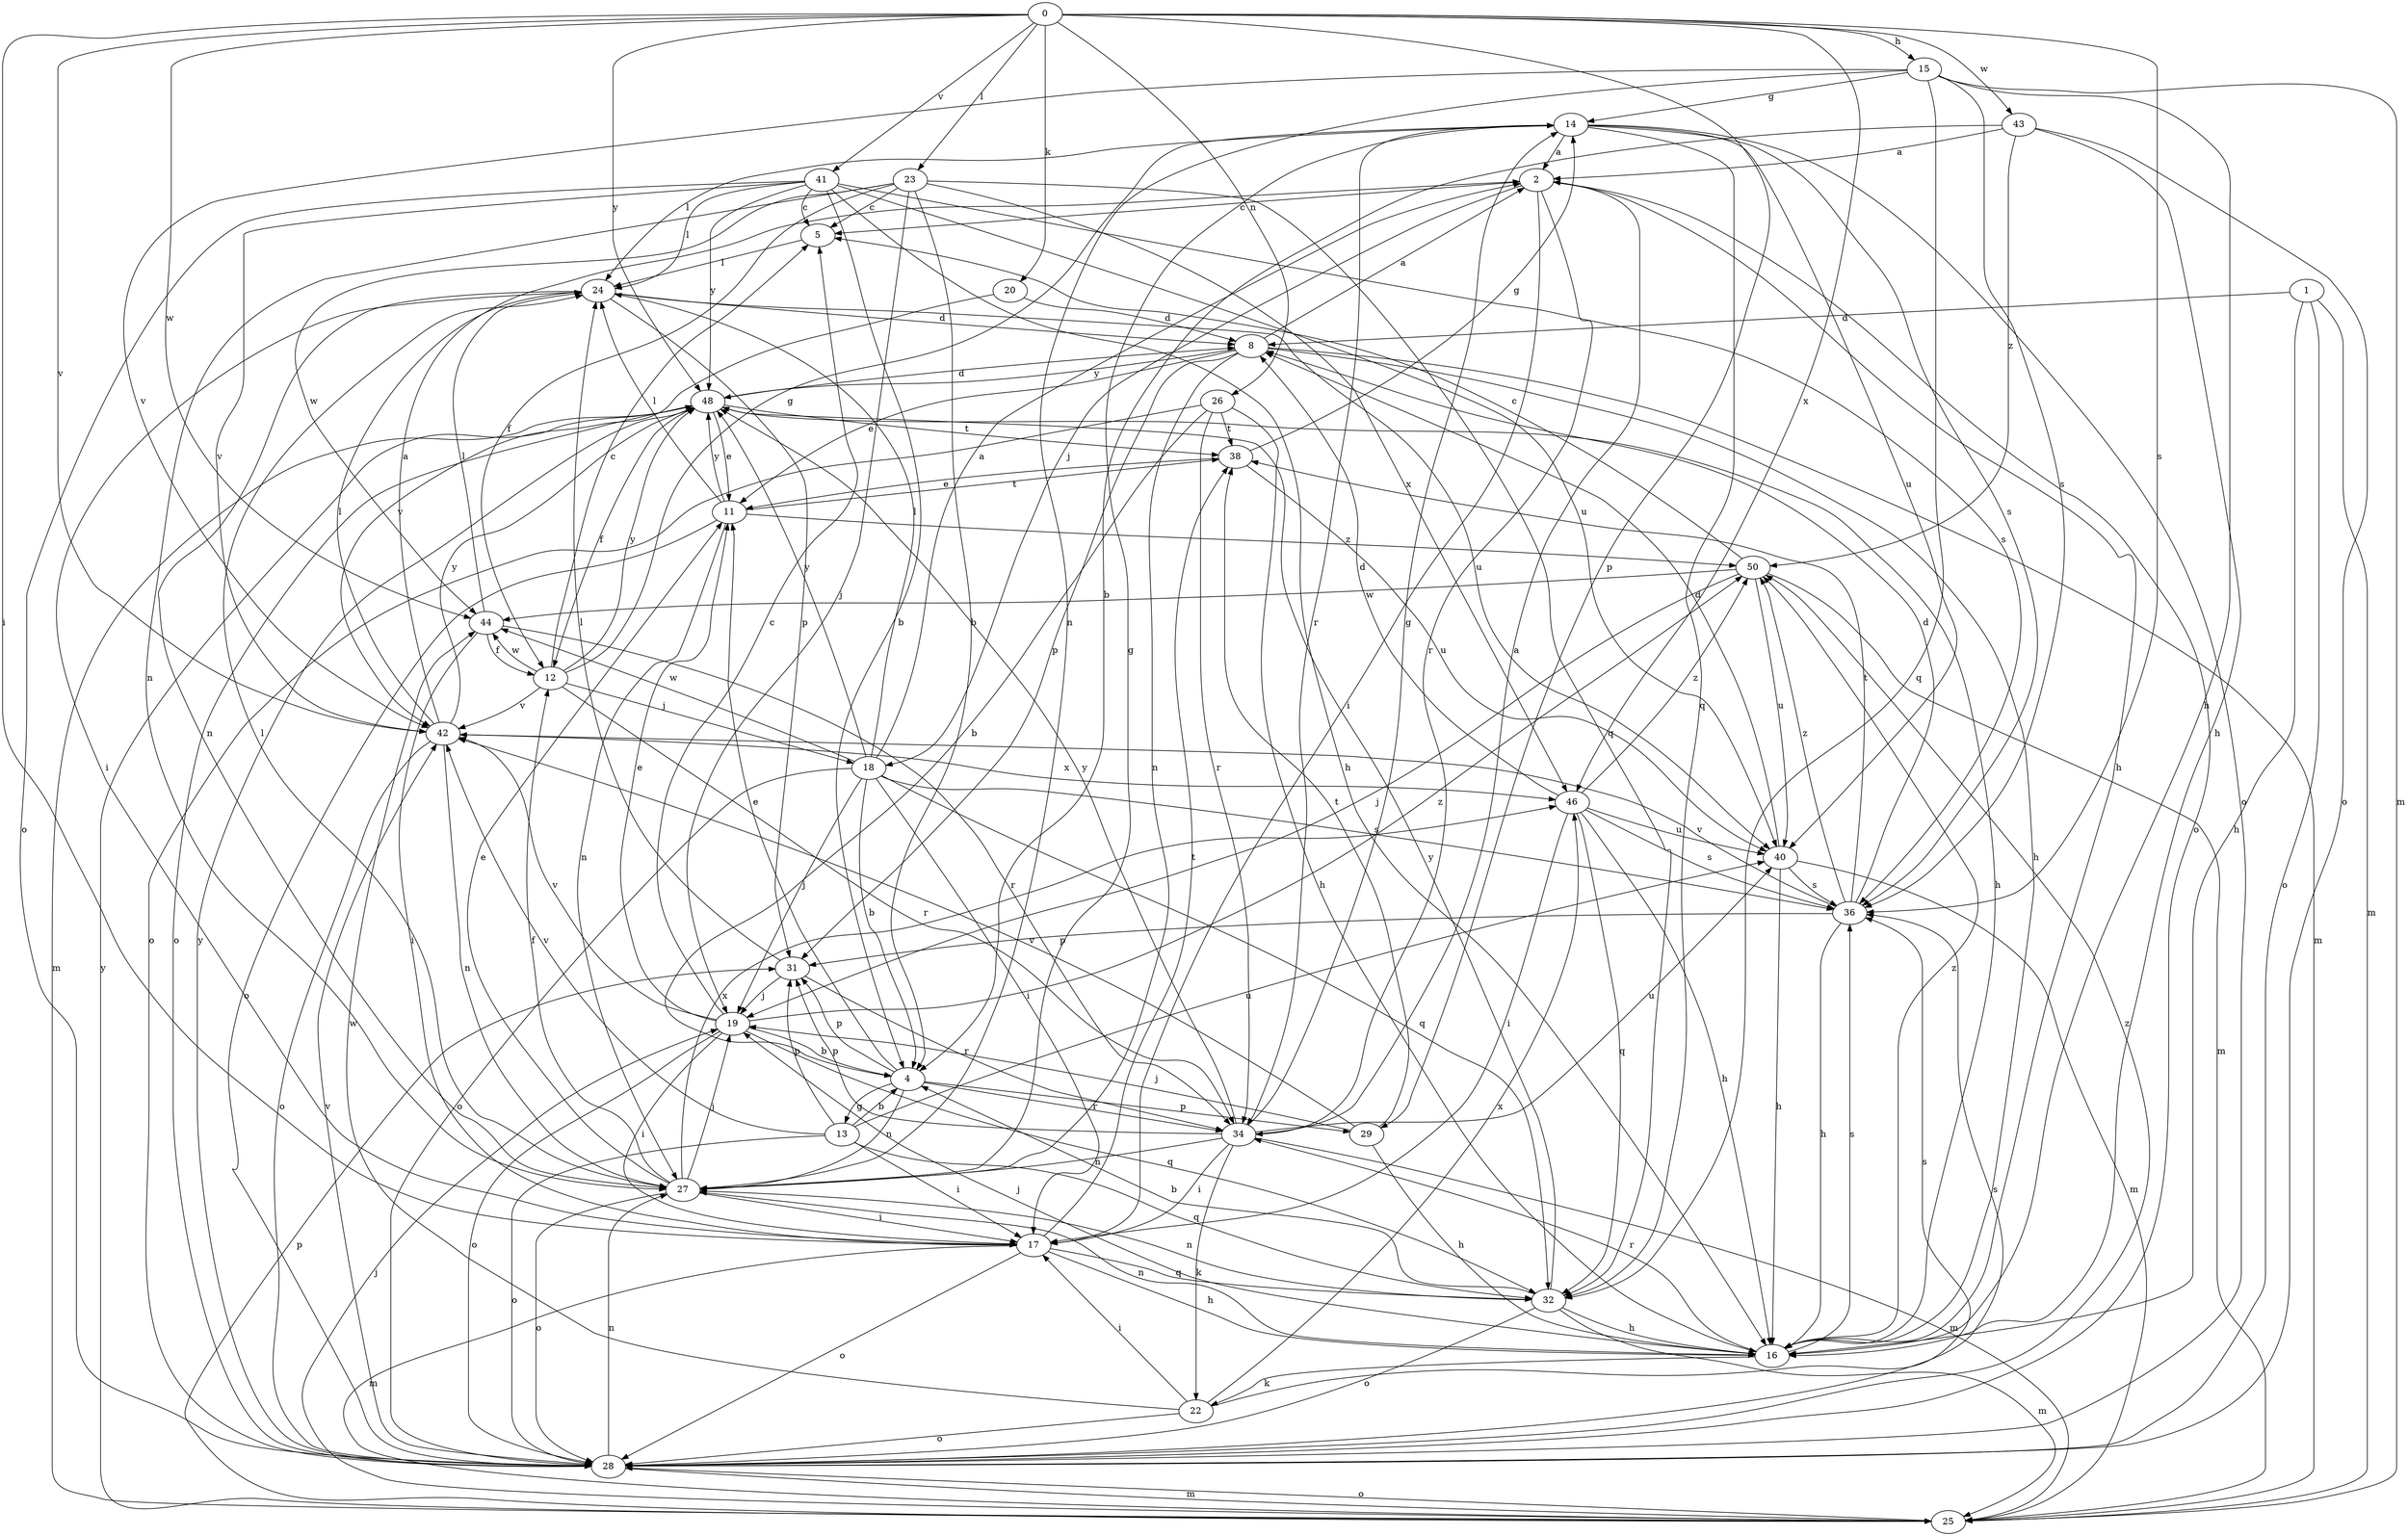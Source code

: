 strict digraph  {
0;
1;
2;
4;
5;
8;
11;
12;
13;
14;
15;
16;
17;
18;
19;
20;
22;
23;
24;
25;
26;
27;
28;
29;
31;
32;
34;
36;
38;
40;
41;
42;
43;
44;
46;
48;
50;
0 -> 15  [label=h];
0 -> 17  [label=i];
0 -> 20  [label=k];
0 -> 23  [label=l];
0 -> 26  [label=n];
0 -> 29  [label=p];
0 -> 36  [label=s];
0 -> 41  [label=v];
0 -> 42  [label=v];
0 -> 43  [label=w];
0 -> 44  [label=w];
0 -> 46  [label=x];
0 -> 48  [label=y];
1 -> 8  [label=d];
1 -> 16  [label=h];
1 -> 25  [label=m];
1 -> 28  [label=o];
2 -> 5  [label=c];
2 -> 16  [label=h];
2 -> 17  [label=i];
2 -> 18  [label=j];
2 -> 28  [label=o];
2 -> 34  [label=r];
4 -> 11  [label=e];
4 -> 13  [label=g];
4 -> 27  [label=n];
4 -> 29  [label=p];
4 -> 31  [label=p];
4 -> 34  [label=r];
5 -> 24  [label=l];
8 -> 2  [label=a];
8 -> 11  [label=e];
8 -> 16  [label=h];
8 -> 25  [label=m];
8 -> 27  [label=n];
8 -> 31  [label=p];
8 -> 48  [label=y];
11 -> 24  [label=l];
11 -> 27  [label=n];
11 -> 28  [label=o];
11 -> 38  [label=t];
11 -> 48  [label=y];
11 -> 50  [label=z];
12 -> 5  [label=c];
12 -> 14  [label=g];
12 -> 18  [label=j];
12 -> 34  [label=r];
12 -> 42  [label=v];
12 -> 44  [label=w];
12 -> 48  [label=y];
13 -> 4  [label=b];
13 -> 17  [label=i];
13 -> 28  [label=o];
13 -> 31  [label=p];
13 -> 32  [label=q];
13 -> 40  [label=u];
13 -> 42  [label=v];
14 -> 2  [label=a];
14 -> 24  [label=l];
14 -> 28  [label=o];
14 -> 32  [label=q];
14 -> 34  [label=r];
14 -> 36  [label=s];
14 -> 40  [label=u];
15 -> 14  [label=g];
15 -> 16  [label=h];
15 -> 25  [label=m];
15 -> 27  [label=n];
15 -> 32  [label=q];
15 -> 36  [label=s];
15 -> 42  [label=v];
16 -> 19  [label=j];
16 -> 22  [label=k];
16 -> 27  [label=n];
16 -> 34  [label=r];
16 -> 36  [label=s];
16 -> 50  [label=z];
17 -> 16  [label=h];
17 -> 25  [label=m];
17 -> 28  [label=o];
17 -> 32  [label=q];
17 -> 38  [label=t];
18 -> 2  [label=a];
18 -> 4  [label=b];
18 -> 17  [label=i];
18 -> 19  [label=j];
18 -> 24  [label=l];
18 -> 28  [label=o];
18 -> 32  [label=q];
18 -> 36  [label=s];
18 -> 44  [label=w];
18 -> 48  [label=y];
19 -> 4  [label=b];
19 -> 5  [label=c];
19 -> 11  [label=e];
19 -> 17  [label=i];
19 -> 28  [label=o];
19 -> 32  [label=q];
19 -> 42  [label=v];
19 -> 50  [label=z];
20 -> 8  [label=d];
20 -> 42  [label=v];
22 -> 17  [label=i];
22 -> 28  [label=o];
22 -> 36  [label=s];
22 -> 44  [label=w];
22 -> 46  [label=x];
23 -> 4  [label=b];
23 -> 5  [label=c];
23 -> 12  [label=f];
23 -> 19  [label=j];
23 -> 27  [label=n];
23 -> 32  [label=q];
23 -> 44  [label=w];
23 -> 46  [label=x];
24 -> 8  [label=d];
24 -> 17  [label=i];
24 -> 27  [label=n];
24 -> 31  [label=p];
24 -> 40  [label=u];
25 -> 19  [label=j];
25 -> 28  [label=o];
25 -> 31  [label=p];
25 -> 48  [label=y];
26 -> 4  [label=b];
26 -> 16  [label=h];
26 -> 28  [label=o];
26 -> 34  [label=r];
26 -> 38  [label=t];
27 -> 11  [label=e];
27 -> 12  [label=f];
27 -> 14  [label=g];
27 -> 17  [label=i];
27 -> 19  [label=j];
27 -> 24  [label=l];
27 -> 28  [label=o];
27 -> 46  [label=x];
28 -> 25  [label=m];
28 -> 27  [label=n];
28 -> 36  [label=s];
28 -> 42  [label=v];
28 -> 48  [label=y];
28 -> 50  [label=z];
29 -> 16  [label=h];
29 -> 19  [label=j];
29 -> 38  [label=t];
29 -> 42  [label=v];
31 -> 19  [label=j];
31 -> 24  [label=l];
31 -> 34  [label=r];
32 -> 4  [label=b];
32 -> 16  [label=h];
32 -> 25  [label=m];
32 -> 27  [label=n];
32 -> 28  [label=o];
32 -> 48  [label=y];
34 -> 2  [label=a];
34 -> 14  [label=g];
34 -> 17  [label=i];
34 -> 22  [label=k];
34 -> 25  [label=m];
34 -> 27  [label=n];
34 -> 31  [label=p];
34 -> 40  [label=u];
34 -> 48  [label=y];
36 -> 8  [label=d];
36 -> 16  [label=h];
36 -> 31  [label=p];
36 -> 38  [label=t];
36 -> 42  [label=v];
36 -> 50  [label=z];
38 -> 11  [label=e];
38 -> 14  [label=g];
38 -> 40  [label=u];
40 -> 8  [label=d];
40 -> 16  [label=h];
40 -> 25  [label=m];
40 -> 36  [label=s];
41 -> 4  [label=b];
41 -> 5  [label=c];
41 -> 16  [label=h];
41 -> 24  [label=l];
41 -> 28  [label=o];
41 -> 36  [label=s];
41 -> 40  [label=u];
41 -> 42  [label=v];
41 -> 48  [label=y];
42 -> 2  [label=a];
42 -> 24  [label=l];
42 -> 27  [label=n];
42 -> 28  [label=o];
42 -> 46  [label=x];
42 -> 48  [label=y];
43 -> 2  [label=a];
43 -> 4  [label=b];
43 -> 16  [label=h];
43 -> 28  [label=o];
43 -> 50  [label=z];
44 -> 12  [label=f];
44 -> 17  [label=i];
44 -> 24  [label=l];
44 -> 34  [label=r];
46 -> 8  [label=d];
46 -> 16  [label=h];
46 -> 17  [label=i];
46 -> 32  [label=q];
46 -> 36  [label=s];
46 -> 40  [label=u];
46 -> 50  [label=z];
48 -> 8  [label=d];
48 -> 11  [label=e];
48 -> 12  [label=f];
48 -> 16  [label=h];
48 -> 25  [label=m];
48 -> 28  [label=o];
48 -> 38  [label=t];
50 -> 5  [label=c];
50 -> 19  [label=j];
50 -> 25  [label=m];
50 -> 40  [label=u];
50 -> 44  [label=w];
}
